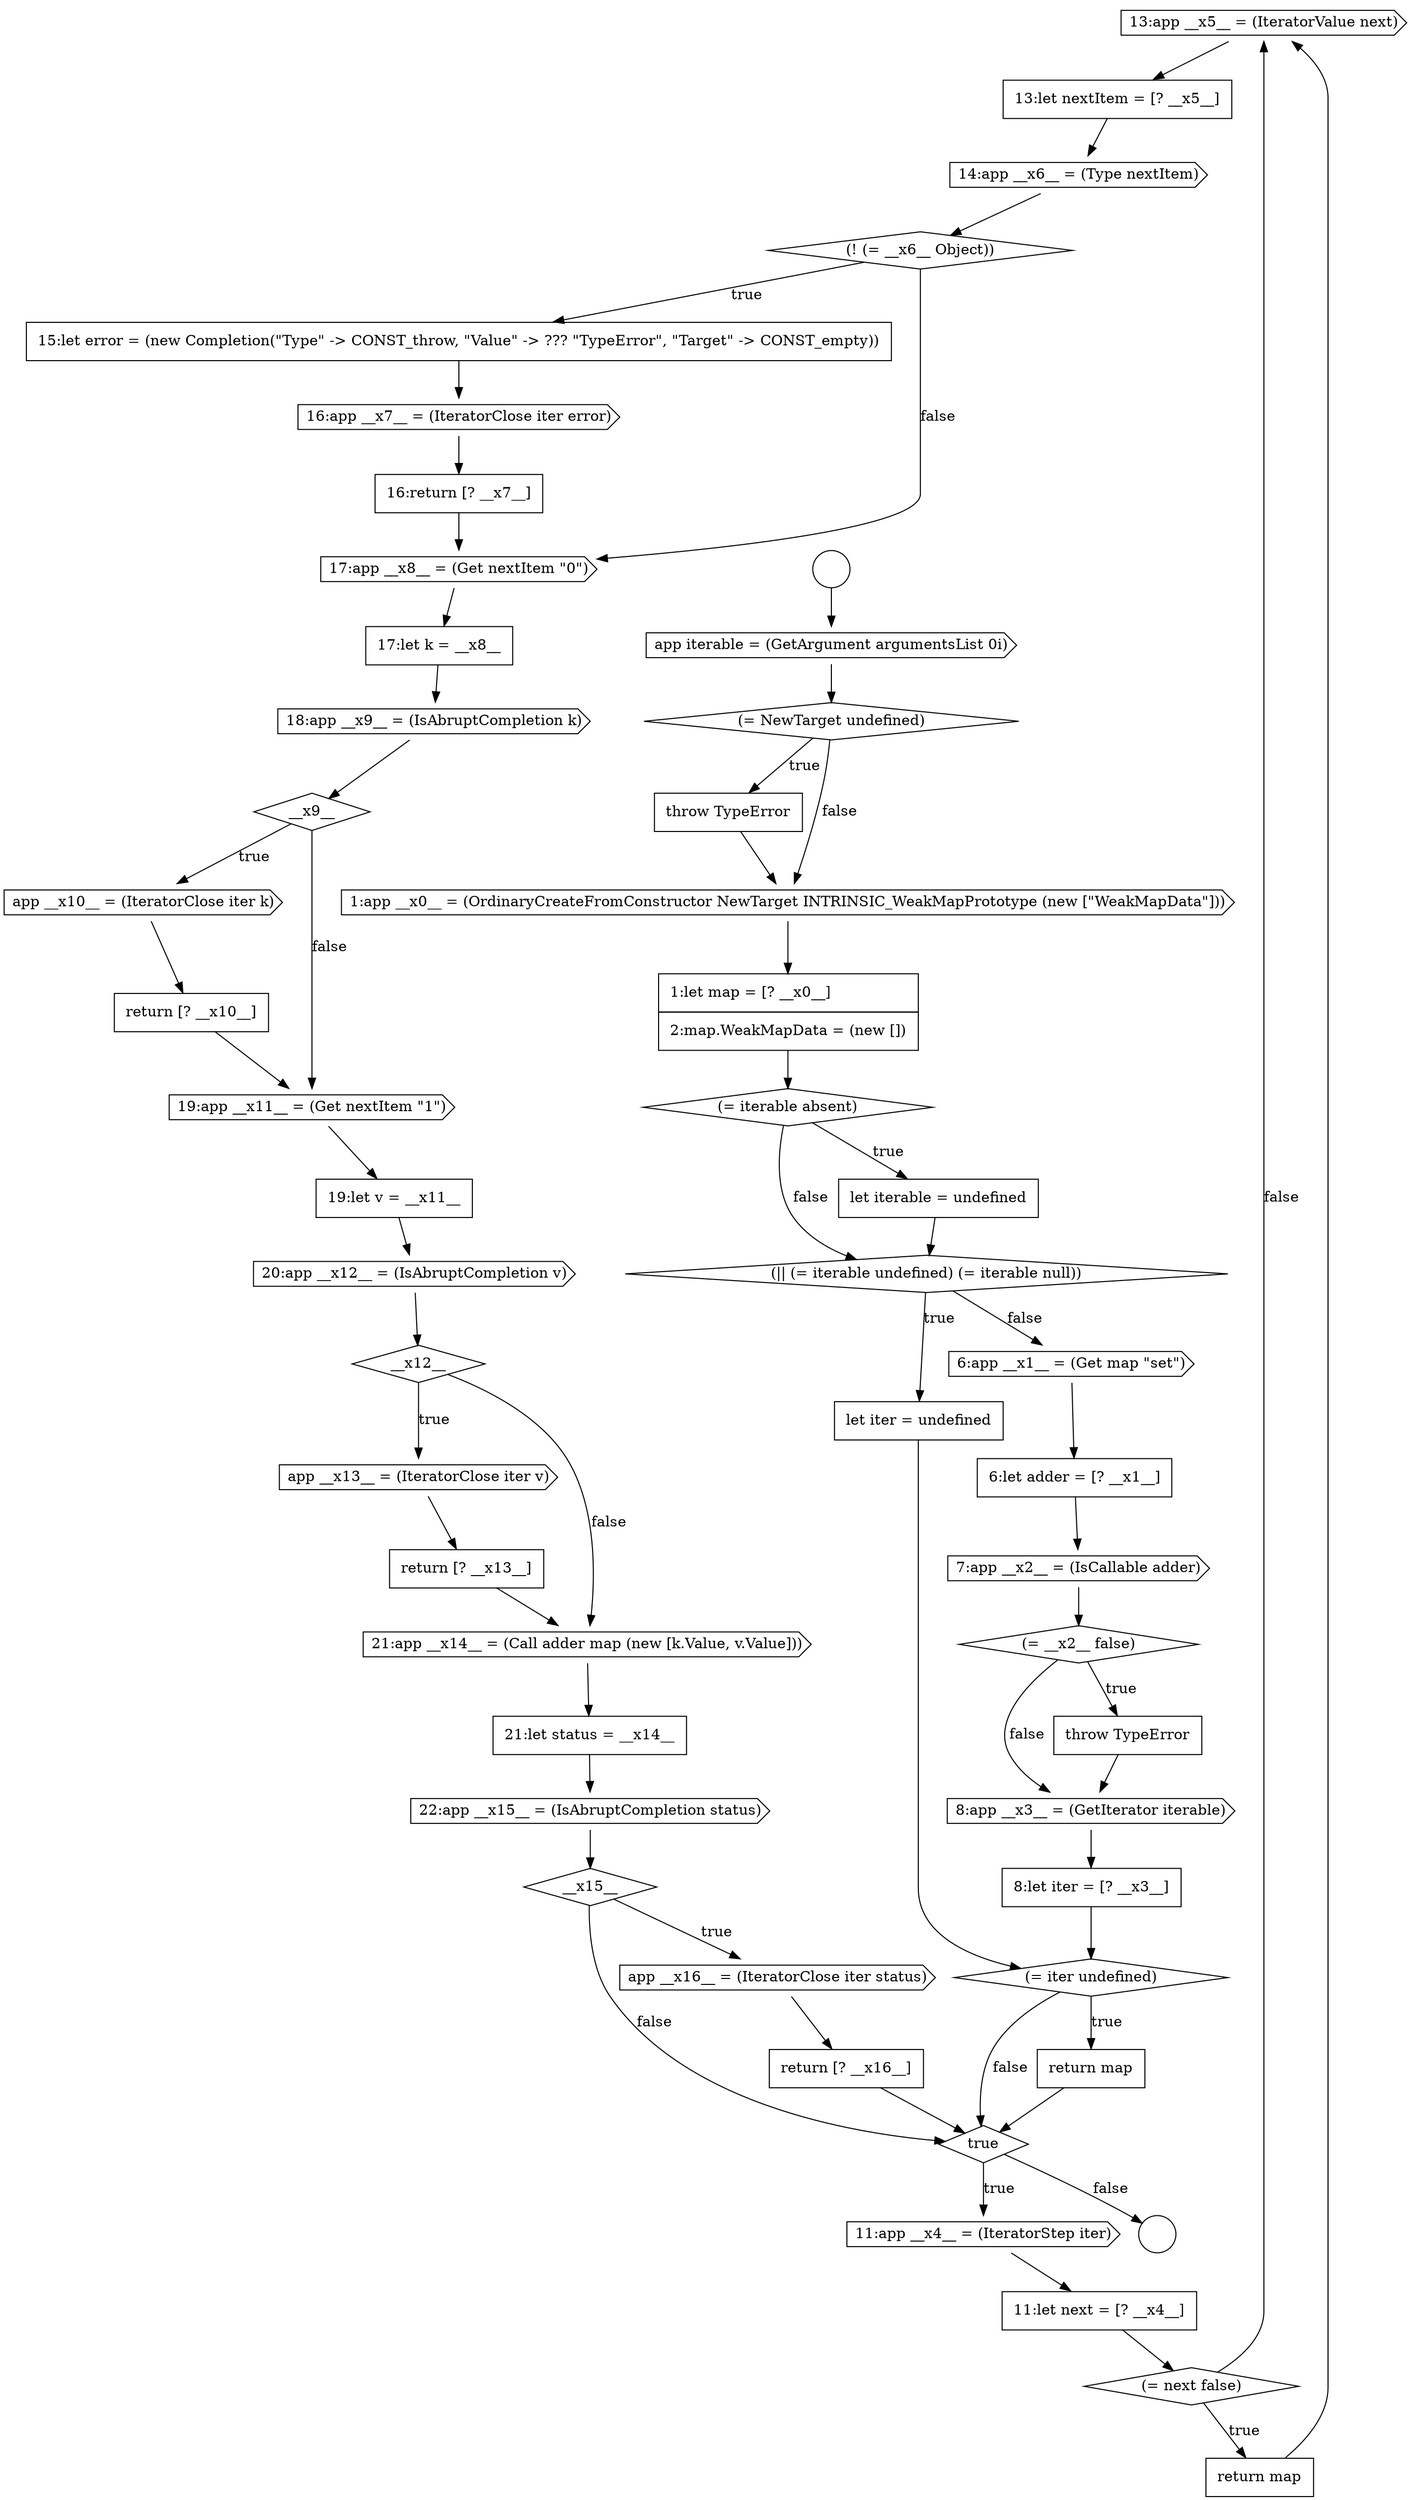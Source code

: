 digraph {
  node14684 [shape=cds, label=<<font color="black">13:app __x5__ = (IteratorValue next)</font>> color="black" fillcolor="white" style=filled]
  node14662 [shape=diamond, label=<<font color="black">(= NewTarget undefined)</font>> color="black" fillcolor="white" style=filled]
  node14677 [shape=diamond, label=<<font color="black">(= iter undefined)</font>> color="black" fillcolor="white" style=filled]
  node14666 [shape=diamond, label=<<font color="black">(= iterable absent)</font>> color="black" fillcolor="white" style=filled]
  node14670 [shape=cds, label=<<font color="black">6:app __x1__ = (Get map &quot;set&quot;)</font>> color="black" fillcolor="white" style=filled]
  node14668 [shape=diamond, label=<<font color="black">(|| (= iterable undefined) (= iterable null))</font>> color="black" fillcolor="white" style=filled]
  node14705 [shape=cds, label=<<font color="black">22:app __x15__ = (IsAbruptCompletion status)</font>> color="black" fillcolor="white" style=filled]
  node14685 [shape=none, margin=0, label=<<font color="black">
    <table border="0" cellborder="1" cellspacing="0" cellpadding="10">
      <tr><td align="left">13:let nextItem = [? __x5__]</td></tr>
    </table>
  </font>> color="black" fillcolor="white" style=filled]
  node14672 [shape=cds, label=<<font color="black">7:app __x2__ = (IsCallable adder)</font>> color="black" fillcolor="white" style=filled]
  node14689 [shape=cds, label=<<font color="black">16:app __x7__ = (IteratorClose iter error)</font>> color="black" fillcolor="white" style=filled]
  node14694 [shape=diamond, label=<<font color="black">__x9__</font>> color="black" fillcolor="white" style=filled]
  node14665 [shape=none, margin=0, label=<<font color="black">
    <table border="0" cellborder="1" cellspacing="0" cellpadding="10">
      <tr><td align="left">1:let map = [? __x0__]</td></tr>
      <tr><td align="left">2:map.WeakMapData = (new [])</td></tr>
    </table>
  </font>> color="black" fillcolor="white" style=filled]
  node14669 [shape=none, margin=0, label=<<font color="black">
    <table border="0" cellborder="1" cellspacing="0" cellpadding="10">
      <tr><td align="left">let iter = undefined</td></tr>
    </table>
  </font>> color="black" fillcolor="white" style=filled]
  node14701 [shape=cds, label=<<font color="black">app __x13__ = (IteratorClose iter v)</font>> color="black" fillcolor="white" style=filled]
  node14690 [shape=none, margin=0, label=<<font color="black">
    <table border="0" cellborder="1" cellspacing="0" cellpadding="10">
      <tr><td align="left">16:return [? __x7__]</td></tr>
    </table>
  </font>> color="black" fillcolor="white" style=filled]
  node14686 [shape=cds, label=<<font color="black">14:app __x6__ = (Type nextItem)</font>> color="black" fillcolor="white" style=filled]
  node14697 [shape=cds, label=<<font color="black">19:app __x11__ = (Get nextItem &quot;1&quot;)</font>> color="black" fillcolor="white" style=filled]
  node14661 [shape=cds, label=<<font color="black">app iterable = (GetArgument argumentsList 0i)</font>> color="black" fillcolor="white" style=filled]
  node14698 [shape=none, margin=0, label=<<font color="black">
    <table border="0" cellborder="1" cellspacing="0" cellpadding="10">
      <tr><td align="left">19:let v = __x11__</td></tr>
    </table>
  </font>> color="black" fillcolor="white" style=filled]
  node14693 [shape=cds, label=<<font color="black">18:app __x9__ = (IsAbruptCompletion k)</font>> color="black" fillcolor="white" style=filled]
  node14680 [shape=cds, label=<<font color="black">11:app __x4__ = (IteratorStep iter)</font>> color="black" fillcolor="white" style=filled]
  node14681 [shape=none, margin=0, label=<<font color="black">
    <table border="0" cellborder="1" cellspacing="0" cellpadding="10">
      <tr><td align="left">11:let next = [? __x4__]</td></tr>
    </table>
  </font>> color="black" fillcolor="white" style=filled]
  node14676 [shape=none, margin=0, label=<<font color="black">
    <table border="0" cellborder="1" cellspacing="0" cellpadding="10">
      <tr><td align="left">8:let iter = [? __x3__]</td></tr>
    </table>
  </font>> color="black" fillcolor="white" style=filled]
  node14687 [shape=diamond, label=<<font color="black">(! (= __x6__ Object))</font>> color="black" fillcolor="white" style=filled]
  node14708 [shape=none, margin=0, label=<<font color="black">
    <table border="0" cellborder="1" cellspacing="0" cellpadding="10">
      <tr><td align="left">return [? __x16__]</td></tr>
    </table>
  </font>> color="black" fillcolor="white" style=filled]
  node14702 [shape=none, margin=0, label=<<font color="black">
    <table border="0" cellborder="1" cellspacing="0" cellpadding="10">
      <tr><td align="left">return [? __x13__]</td></tr>
    </table>
  </font>> color="black" fillcolor="white" style=filled]
  node14667 [shape=none, margin=0, label=<<font color="black">
    <table border="0" cellborder="1" cellspacing="0" cellpadding="10">
      <tr><td align="left">let iterable = undefined</td></tr>
    </table>
  </font>> color="black" fillcolor="white" style=filled]
  node14696 [shape=none, margin=0, label=<<font color="black">
    <table border="0" cellborder="1" cellspacing="0" cellpadding="10">
      <tr><td align="left">return [? __x10__]</td></tr>
    </table>
  </font>> color="black" fillcolor="white" style=filled]
  node14679 [shape=diamond, label=<<font color="black">true</font>> color="black" fillcolor="white" style=filled]
  node14664 [shape=cds, label=<<font color="black">1:app __x0__ = (OrdinaryCreateFromConstructor NewTarget INTRINSIC_WeakMapPrototype (new [&quot;WeakMapData&quot;]))</font>> color="black" fillcolor="white" style=filled]
  node14699 [shape=cds, label=<<font color="black">20:app __x12__ = (IsAbruptCompletion v)</font>> color="black" fillcolor="white" style=filled]
  node14706 [shape=diamond, label=<<font color="black">__x15__</font>> color="black" fillcolor="white" style=filled]
  node14682 [shape=diamond, label=<<font color="black">(= next false)</font>> color="black" fillcolor="white" style=filled]
  node14660 [shape=circle label=" " color="black" fillcolor="white" style=filled]
  node14675 [shape=cds, label=<<font color="black">8:app __x3__ = (GetIterator iterable)</font>> color="black" fillcolor="white" style=filled]
  node14703 [shape=cds, label=<<font color="black">21:app __x14__ = (Call adder map (new [k.Value, v.Value]))</font>> color="black" fillcolor="white" style=filled]
  node14688 [shape=none, margin=0, label=<<font color="black">
    <table border="0" cellborder="1" cellspacing="0" cellpadding="10">
      <tr><td align="left">15:let error = (new Completion(&quot;Type&quot; -&gt; CONST_throw, &quot;Value&quot; -&gt; ??? &quot;TypeError&quot;, &quot;Target&quot; -&gt; CONST_empty))</td></tr>
    </table>
  </font>> color="black" fillcolor="white" style=filled]
  node14692 [shape=none, margin=0, label=<<font color="black">
    <table border="0" cellborder="1" cellspacing="0" cellpadding="10">
      <tr><td align="left">17:let k = __x8__</td></tr>
    </table>
  </font>> color="black" fillcolor="white" style=filled]
  node14671 [shape=none, margin=0, label=<<font color="black">
    <table border="0" cellborder="1" cellspacing="0" cellpadding="10">
      <tr><td align="left">6:let adder = [? __x1__]</td></tr>
    </table>
  </font>> color="black" fillcolor="white" style=filled]
  node14707 [shape=cds, label=<<font color="black">app __x16__ = (IteratorClose iter status)</font>> color="black" fillcolor="white" style=filled]
  node14678 [shape=none, margin=0, label=<<font color="black">
    <table border="0" cellborder="1" cellspacing="0" cellpadding="10">
      <tr><td align="left">return map</td></tr>
    </table>
  </font>> color="black" fillcolor="white" style=filled]
  node14683 [shape=none, margin=0, label=<<font color="black">
    <table border="0" cellborder="1" cellspacing="0" cellpadding="10">
      <tr><td align="left">return map</td></tr>
    </table>
  </font>> color="black" fillcolor="white" style=filled]
  node14673 [shape=diamond, label=<<font color="black">(= __x2__ false)</font>> color="black" fillcolor="white" style=filled]
  node14695 [shape=cds, label=<<font color="black">app __x10__ = (IteratorClose iter k)</font>> color="black" fillcolor="white" style=filled]
  node14663 [shape=none, margin=0, label=<<font color="black">
    <table border="0" cellborder="1" cellspacing="0" cellpadding="10">
      <tr><td align="left">throw TypeError</td></tr>
    </table>
  </font>> color="black" fillcolor="white" style=filled]
  node14700 [shape=diamond, label=<<font color="black">__x12__</font>> color="black" fillcolor="white" style=filled]
  node14659 [shape=circle label=" " color="black" fillcolor="white" style=filled]
  node14704 [shape=none, margin=0, label=<<font color="black">
    <table border="0" cellborder="1" cellspacing="0" cellpadding="10">
      <tr><td align="left">21:let status = __x14__</td></tr>
    </table>
  </font>> color="black" fillcolor="white" style=filled]
  node14674 [shape=none, margin=0, label=<<font color="black">
    <table border="0" cellborder="1" cellspacing="0" cellpadding="10">
      <tr><td align="left">throw TypeError</td></tr>
    </table>
  </font>> color="black" fillcolor="white" style=filled]
  node14691 [shape=cds, label=<<font color="black">17:app __x8__ = (Get nextItem &quot;0&quot;)</font>> color="black" fillcolor="white" style=filled]
  node14675 -> node14676 [ color="black"]
  node14664 -> node14665 [ color="black"]
  node14673 -> node14674 [label=<<font color="black">true</font>> color="black"]
  node14673 -> node14675 [label=<<font color="black">false</font>> color="black"]
  node14702 -> node14703 [ color="black"]
  node14693 -> node14694 [ color="black"]
  node14697 -> node14698 [ color="black"]
  node14684 -> node14685 [ color="black"]
  node14685 -> node14686 [ color="black"]
  node14670 -> node14671 [ color="black"]
  node14667 -> node14668 [ color="black"]
  node14663 -> node14664 [ color="black"]
  node14688 -> node14689 [ color="black"]
  node14659 -> node14661 [ color="black"]
  node14672 -> node14673 [ color="black"]
  node14676 -> node14677 [ color="black"]
  node14701 -> node14702 [ color="black"]
  node14705 -> node14706 [ color="black"]
  node14681 -> node14682 [ color="black"]
  node14674 -> node14675 [ color="black"]
  node14666 -> node14667 [label=<<font color="black">true</font>> color="black"]
  node14666 -> node14668 [label=<<font color="black">false</font>> color="black"]
  node14683 -> node14684 [ color="black"]
  node14680 -> node14681 [ color="black"]
  node14703 -> node14704 [ color="black"]
  node14669 -> node14677 [ color="black"]
  node14692 -> node14693 [ color="black"]
  node14708 -> node14679 [ color="black"]
  node14704 -> node14705 [ color="black"]
  node14687 -> node14688 [label=<<font color="black">true</font>> color="black"]
  node14687 -> node14691 [label=<<font color="black">false</font>> color="black"]
  node14682 -> node14683 [label=<<font color="black">true</font>> color="black"]
  node14682 -> node14684 [label=<<font color="black">false</font>> color="black"]
  node14698 -> node14699 [ color="black"]
  node14696 -> node14697 [ color="black"]
  node14690 -> node14691 [ color="black"]
  node14689 -> node14690 [ color="black"]
  node14678 -> node14679 [ color="black"]
  node14671 -> node14672 [ color="black"]
  node14661 -> node14662 [ color="black"]
  node14662 -> node14663 [label=<<font color="black">true</font>> color="black"]
  node14662 -> node14664 [label=<<font color="black">false</font>> color="black"]
  node14700 -> node14701 [label=<<font color="black">true</font>> color="black"]
  node14700 -> node14703 [label=<<font color="black">false</font>> color="black"]
  node14706 -> node14707 [label=<<font color="black">true</font>> color="black"]
  node14706 -> node14679 [label=<<font color="black">false</font>> color="black"]
  node14686 -> node14687 [ color="black"]
  node14691 -> node14692 [ color="black"]
  node14699 -> node14700 [ color="black"]
  node14694 -> node14695 [label=<<font color="black">true</font>> color="black"]
  node14694 -> node14697 [label=<<font color="black">false</font>> color="black"]
  node14668 -> node14669 [label=<<font color="black">true</font>> color="black"]
  node14668 -> node14670 [label=<<font color="black">false</font>> color="black"]
  node14679 -> node14680 [label=<<font color="black">true</font>> color="black"]
  node14679 -> node14660 [label=<<font color="black">false</font>> color="black"]
  node14665 -> node14666 [ color="black"]
  node14707 -> node14708 [ color="black"]
  node14695 -> node14696 [ color="black"]
  node14677 -> node14678 [label=<<font color="black">true</font>> color="black"]
  node14677 -> node14679 [label=<<font color="black">false</font>> color="black"]
}
